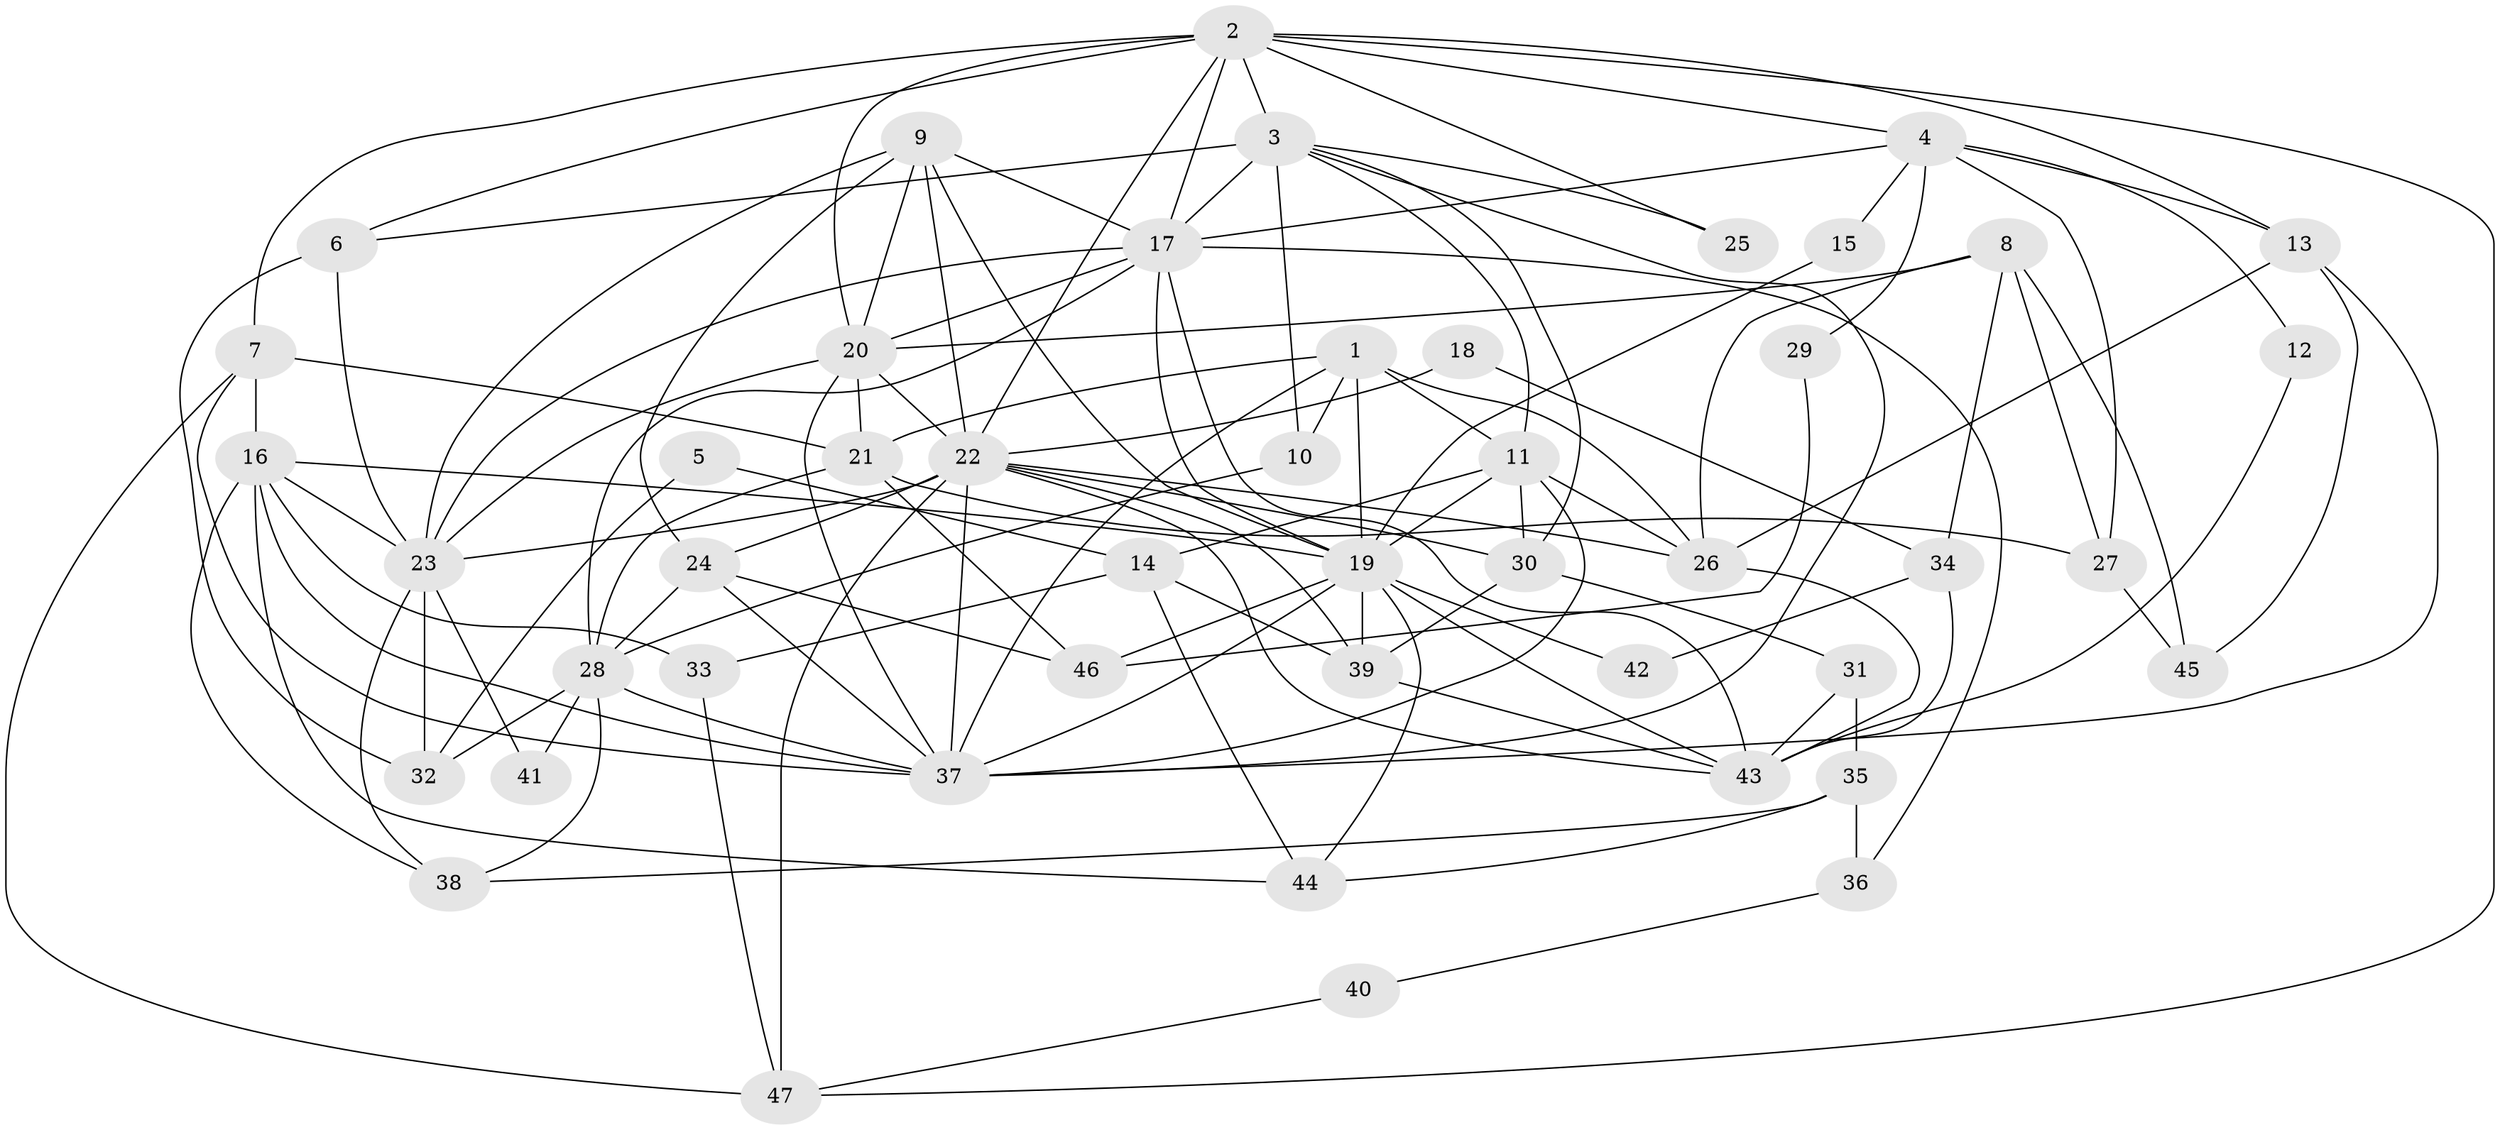 // original degree distribution, {7: 0.043010752688172046, 6: 0.10752688172043011, 3: 0.22580645161290322, 2: 0.1935483870967742, 4: 0.22580645161290322, 5: 0.1827956989247312, 8: 0.021505376344086023}
// Generated by graph-tools (version 1.1) at 2025/35/03/09/25 02:35:59]
// undirected, 47 vertices, 123 edges
graph export_dot {
graph [start="1"]
  node [color=gray90,style=filled];
  1;
  2;
  3;
  4;
  5;
  6;
  7;
  8;
  9;
  10;
  11;
  12;
  13;
  14;
  15;
  16;
  17;
  18;
  19;
  20;
  21;
  22;
  23;
  24;
  25;
  26;
  27;
  28;
  29;
  30;
  31;
  32;
  33;
  34;
  35;
  36;
  37;
  38;
  39;
  40;
  41;
  42;
  43;
  44;
  45;
  46;
  47;
  1 -- 10 [weight=1.0];
  1 -- 11 [weight=2.0];
  1 -- 19 [weight=1.0];
  1 -- 21 [weight=1.0];
  1 -- 26 [weight=1.0];
  1 -- 37 [weight=3.0];
  2 -- 3 [weight=2.0];
  2 -- 4 [weight=1.0];
  2 -- 6 [weight=2.0];
  2 -- 7 [weight=1.0];
  2 -- 13 [weight=2.0];
  2 -- 17 [weight=2.0];
  2 -- 20 [weight=1.0];
  2 -- 22 [weight=1.0];
  2 -- 25 [weight=1.0];
  2 -- 47 [weight=1.0];
  3 -- 6 [weight=1.0];
  3 -- 10 [weight=1.0];
  3 -- 11 [weight=1.0];
  3 -- 17 [weight=1.0];
  3 -- 25 [weight=1.0];
  3 -- 30 [weight=1.0];
  3 -- 37 [weight=1.0];
  4 -- 12 [weight=1.0];
  4 -- 13 [weight=1.0];
  4 -- 15 [weight=1.0];
  4 -- 17 [weight=1.0];
  4 -- 27 [weight=1.0];
  4 -- 29 [weight=1.0];
  5 -- 14 [weight=1.0];
  5 -- 32 [weight=1.0];
  6 -- 23 [weight=1.0];
  6 -- 32 [weight=1.0];
  7 -- 16 [weight=2.0];
  7 -- 21 [weight=1.0];
  7 -- 37 [weight=1.0];
  7 -- 47 [weight=1.0];
  8 -- 20 [weight=1.0];
  8 -- 26 [weight=1.0];
  8 -- 27 [weight=1.0];
  8 -- 34 [weight=1.0];
  8 -- 45 [weight=1.0];
  9 -- 17 [weight=1.0];
  9 -- 19 [weight=1.0];
  9 -- 20 [weight=1.0];
  9 -- 22 [weight=1.0];
  9 -- 23 [weight=1.0];
  9 -- 24 [weight=1.0];
  10 -- 28 [weight=1.0];
  11 -- 14 [weight=1.0];
  11 -- 19 [weight=1.0];
  11 -- 26 [weight=1.0];
  11 -- 30 [weight=1.0];
  11 -- 37 [weight=1.0];
  12 -- 43 [weight=1.0];
  13 -- 26 [weight=1.0];
  13 -- 37 [weight=1.0];
  13 -- 45 [weight=1.0];
  14 -- 33 [weight=1.0];
  14 -- 39 [weight=1.0];
  14 -- 44 [weight=1.0];
  15 -- 19 [weight=1.0];
  16 -- 19 [weight=1.0];
  16 -- 23 [weight=2.0];
  16 -- 33 [weight=1.0];
  16 -- 37 [weight=1.0];
  16 -- 38 [weight=1.0];
  16 -- 44 [weight=1.0];
  17 -- 19 [weight=1.0];
  17 -- 20 [weight=2.0];
  17 -- 23 [weight=1.0];
  17 -- 28 [weight=2.0];
  17 -- 36 [weight=1.0];
  17 -- 43 [weight=1.0];
  18 -- 22 [weight=1.0];
  18 -- 34 [weight=1.0];
  19 -- 37 [weight=1.0];
  19 -- 39 [weight=1.0];
  19 -- 42 [weight=1.0];
  19 -- 43 [weight=1.0];
  19 -- 44 [weight=1.0];
  19 -- 46 [weight=1.0];
  20 -- 21 [weight=1.0];
  20 -- 22 [weight=1.0];
  20 -- 23 [weight=1.0];
  20 -- 37 [weight=1.0];
  21 -- 27 [weight=1.0];
  21 -- 28 [weight=1.0];
  21 -- 46 [weight=1.0];
  22 -- 23 [weight=1.0];
  22 -- 24 [weight=1.0];
  22 -- 26 [weight=1.0];
  22 -- 30 [weight=2.0];
  22 -- 37 [weight=2.0];
  22 -- 39 [weight=1.0];
  22 -- 43 [weight=1.0];
  22 -- 47 [weight=1.0];
  23 -- 32 [weight=1.0];
  23 -- 38 [weight=1.0];
  23 -- 41 [weight=1.0];
  24 -- 28 [weight=1.0];
  24 -- 37 [weight=1.0];
  24 -- 46 [weight=1.0];
  26 -- 43 [weight=1.0];
  27 -- 45 [weight=1.0];
  28 -- 32 [weight=2.0];
  28 -- 37 [weight=2.0];
  28 -- 38 [weight=1.0];
  28 -- 41 [weight=1.0];
  29 -- 46 [weight=1.0];
  30 -- 31 [weight=1.0];
  30 -- 39 [weight=1.0];
  31 -- 35 [weight=1.0];
  31 -- 43 [weight=1.0];
  33 -- 47 [weight=1.0];
  34 -- 42 [weight=1.0];
  34 -- 43 [weight=1.0];
  35 -- 36 [weight=1.0];
  35 -- 38 [weight=1.0];
  35 -- 44 [weight=1.0];
  36 -- 40 [weight=1.0];
  39 -- 43 [weight=1.0];
  40 -- 47 [weight=1.0];
}
